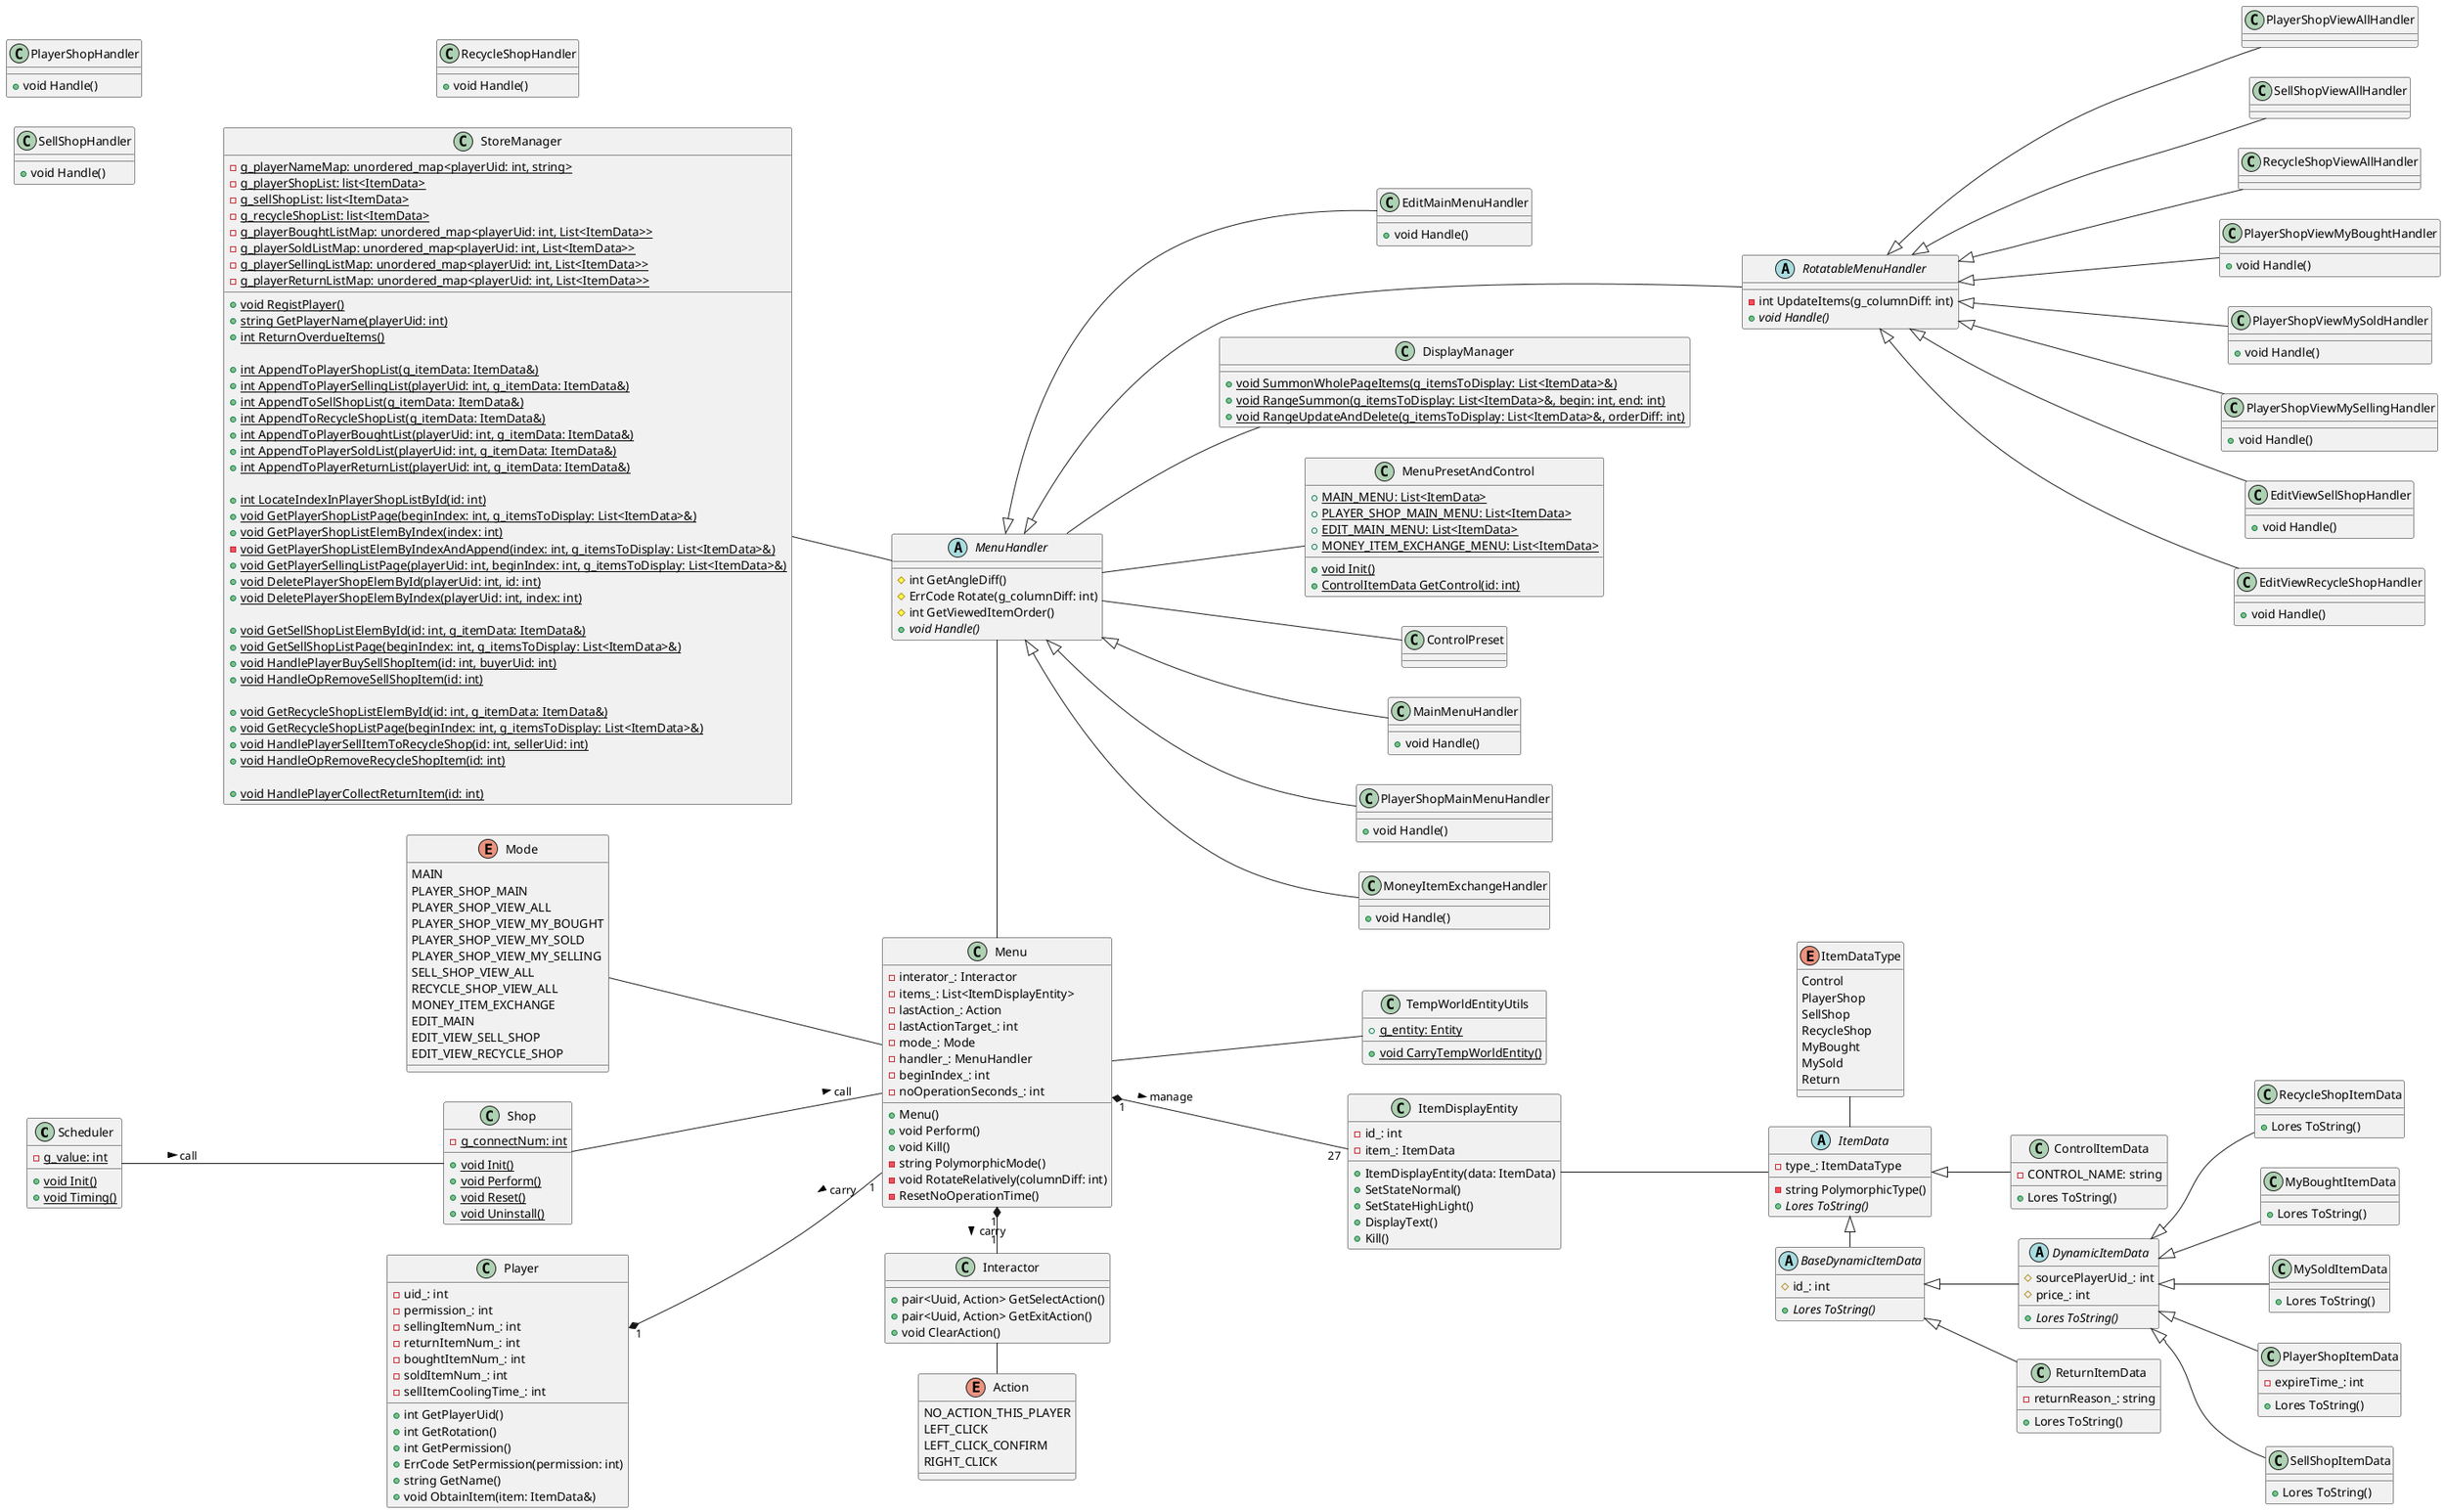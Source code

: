@startuml class diagram

left to right direction

class Scheduler {
   -g_value: int {static}

   +void Init() {static}
   +void Timing() {static}
}

class Shop {
   -g_connectNum: int {static}

   +void Init() {static}
   +void Perform() {static}
   +void Reset() {static}
   +void Uninstall() {static}
}
Scheduler -down- Shop : call >

class Menu {
   +Menu()
   +void Perform()
   +void Kill()
   -string PolymorphicMode()
   -void RotateRelatively(columnDiff: int)
   -ResetNoOperationTime()
   
   -interator_: Interactor
   -items_: List<ItemDisplayEntity>
   -lastAction_: Action
   -lastActionTarget_: int
   -mode_: Mode
   -handler_: MenuHandler
   -beginIndex_: int
   -noOperationSeconds_: int
}
Shop -down- Menu : call >
Menu -up- Mode

class TempWorldEntityUtils {
   +g_entity: Entity {static}

   +void CarryTempWorldEntity() {static}
}
TempWorldEntityUtils -up- Menu

enum Mode {
   MAIN
   PLAYER_SHOP_MAIN
   PLAYER_SHOP_VIEW_ALL
   PLAYER_SHOP_VIEW_MY_BOUGHT
   PLAYER_SHOP_VIEW_MY_SOLD
   PLAYER_SHOP_VIEW_MY_SELLING
   SELL_SHOP_VIEW_ALL
   RECYCLE_SHOP_VIEW_ALL
   MONEY_ITEM_EXCHANGE
   EDIT_MAIN
   EDIT_VIEW_SELL_SHOP
   EDIT_VIEW_RECYCLE_SHOP
}

abstract class MenuHandler {
   #int GetAngleDiff()
   #ErrCode Rotate(g_columnDiff: int)
   #int GetViewedItemOrder()
   +void Handle() {abstract}
}
MenuHandler -up- StoreManager
MenuHandler -down- DisplayManager
MenuHandler -down- MenuPresetAndControl
MenuHandler -down- ControlPreset
class MainMenuHandler {
   +void Handle()
}
class PlayerShopMainMenuHandler {
   +void Handle()
}
class PlayerShopHandler {
   +void Handle()
}
class PlayerShopViewMyBoughtHandler {
   +void Handle()
}
class PlayerShopViewMySoldHandler {
   +void Handle()
}
class PlayerShopViewMySellingHandler {
   +void Handle()
}
class SellShopHandler {
   +void Handle()
}
class RecycleShopHandler {
   +void Handle()
}
class MoneyItemExchangeHandler {
   +void Handle()
}
class EditMainMenuHandler {
   +void Handle()
}
class EditViewSellShopHandler {
   +void Handle()
}
class EditViewRecycleShopHandler {
   +void Handle()
}
abstract class RotatableMenuHandler {
   -int UpdateItems(g_columnDiff: int)
   +void Handle() {abstract}
}
Menu -left- MenuHandler
MenuHandler <|--- RotatableMenuHandler
MenuHandler <|-- MainMenuHandler
MenuHandler <|-- PlayerShopMainMenuHandler
MenuHandler <|-- EditMainMenuHandler
MenuHandler <|-- MoneyItemExchangeHandler
RotatableMenuHandler <|--- PlayerShopViewAllHandler
RotatableMenuHandler <|--- PlayerShopViewMyBoughtHandler
RotatableMenuHandler <|--- PlayerShopViewMySoldHandler
RotatableMenuHandler <|--- PlayerShopViewMySellingHandler
RotatableMenuHandler <|--- SellShopViewAllHandler
RotatableMenuHandler <|--- RecycleShopViewAllHandler
RotatableMenuHandler <|--- EditViewSellShopHandler
RotatableMenuHandler <|--- EditViewRecycleShopHandler

class Interactor {
   +pair<Uuid, Action> GetSelectAction()
   +pair<Uuid, Action> GetExitAction()
   +void ClearAction()
}
Menu "1" *-right- "1" Interactor : carry >
Interactor - Action

enum Action {
   NO_ACTION_THIS_PLAYER
   LEFT_CLICK
   LEFT_CLICK_CONFIRM
   RIGHT_CLICK
}

class Player {
   +int GetPlayerUid()
   +int GetRotation()
   +int GetPermission()
   +ErrCode SetPermission(permission: int)
   +string GetName()
   +void ObtainItem(item: ItemData&)

   -uid_: int
   -permission_: int
   -sellingItemNum_: int
   -returnItemNum_: int
   -boughtItemNum_: int
   -soldItemNum_: int
   -sellItemCoolingTime_: int
}
Player "1" *-- "1" Menu : < carry

class ItemDisplayEntity {
   -id_: int
   -item_: ItemData

   +ItemDisplayEntity(data: ItemData)
   +SetStateNormal()
   +SetStateHighLight()
   +DisplayText()
   +Kill()
}
Menu "1" *-- "27" ItemDisplayEntity : manage >

abstract class ItemData {
   -type_: ItemDataType

   -string PolymorphicType()
   +Lores ToString() {abstract}
}
ItemDisplayEntity -- ItemData
enum ItemDataType {
   Control
   PlayerShop
   SellShop
   RecycleShop
   MyBought
   MySold
   Return
}
ItemDataType -right- ItemData
class ControlItemData {
   -CONTROL_NAME: string

   +Lores ToString()
}
abstract class BaseDynamicItemData {
   #id_: int

   +Lores ToString() {abstract}
}
abstract class DynamicItemData {
   #sourcePlayerUid_: int
   #price_: int
   
   +Lores ToString() {abstract}
}
class ReturnItemData {
   -returnReason_: string

   +Lores ToString()
}
class PlayerShopItemData {
   -expireTime_: int

   +Lores ToString()
}
class SellShopItemData {
   +Lores ToString()
}
class RecycleShopItemData {
   +Lores ToString()
}
class MyBoughtItemData {
   +Lores ToString()
}
class MySoldItemData {
   +Lores ToString()
}
ItemData <|-down- ControlItemData
ItemData <|-right- BaseDynamicItemData
BaseDynamicItemData <|-down- ReturnItemData
BaseDynamicItemData <|-- DynamicItemData
DynamicItemData <|-- PlayerShopItemData
DynamicItemData <|-- SellShopItemData
DynamicItemData <|-- RecycleShopItemData
DynamicItemData <|-- MyBoughtItemData
DynamicItemData <|-- MySoldItemData

class DisplayManager {
   +void SummonWholePageItems(g_itemsToDisplay: List<ItemData>&) {static}
   +void RangeSummon(g_itemsToDisplay: List<ItemData>&, begin: int, end: int) {static}
   +void RangeUpdateAndDelete(g_itemsToDisplay: List<ItemData>&, orderDiff: int) {static}
}

class MenuPresetAndControl {
   +void Init() {static}
   +ControlItemData GetControl(id: int) {static}

   +MAIN_MENU: List<ItemData> {static}
   +PLAYER_SHOP_MAIN_MENU: List<ItemData> {static}
   +EDIT_MAIN_MENU: List<ItemData> {static}
   +MONEY_ITEM_EXCHANGE_MENU: List<ItemData> {static}
}

class StoreManager {
   -g_playerNameMap: unordered_map<playerUid: int, string> {static}
   -g_playerShopList: list<ItemData> {static}
   -g_sellShopList: list<ItemData> {static}
   -g_recycleShopList: list<ItemData> {static}
   -g_playerBoughtListMap: unordered_map<playerUid: int, List<ItemData>> {static}
   -g_playerSoldListMap: unordered_map<playerUid: int, List<ItemData>> {static}
   -g_playerSellingListMap: unordered_map<playerUid: int, List<ItemData>> {static}
   -g_playerReturnListMap: unordered_map<playerUid: int, List<ItemData>> {static}

   +void RegistPlayer() {static}
   +string GetPlayerName(playerUid: int) {static}
   +int ReturnOverdueItems() {static}

   +int AppendToPlayerShopList(g_itemData: ItemData&) {static}
   +int AppendToPlayerSellingList(playerUid: int, g_itemData: ItemData&) {static}
   +int AppendToSellShopList(g_itemData: ItemData&) {static}
   +int AppendToRecycleShopList(g_itemData: ItemData&) {static}
   +int AppendToPlayerBoughtList(playerUid: int, g_itemData: ItemData&) {static}
   +int AppendToPlayerSoldList(playerUid: int, g_itemData: ItemData&) {static}
   +int AppendToPlayerReturnList(playerUid: int, g_itemData: ItemData&) {static}

   +int LocateIndexInPlayerShopListById(id: int) {static}
   +void GetPlayerShopListPage(beginIndex: int, g_itemsToDisplay: List<ItemData>&) {static}
   +void GetPlayerShopListElemByIndex(index: int) {static}
   -void GetPlayerShopListElemByIndexAndAppend(index: int, g_itemsToDisplay: List<ItemData>&) {static}
   +void GetPlayerSellingListPage(playerUid: int, beginIndex: int, g_itemsToDisplay: List<ItemData>&) {static}
   +void DeletePlayerShopElemById(playerUid: int, id: int) {static}
   +void DeletePlayerShopElemByIndex(playerUid: int, index: int) {static}

   +void GetSellShopListElemById(id: int, g_itemData: ItemData&) {static}
   +void GetSellShopListPage(beginIndex: int, g_itemsToDisplay: List<ItemData>&) {static}
   +void HandlePlayerBuySellShopItem(id: int, buyerUid: int) {static}
   +void HandleOpRemoveSellShopItem(id: int) {static}

   +void GetRecycleShopListElemById(id: int, g_itemData: ItemData&) {static}
   +void GetRecycleShopListPage(beginIndex: int, g_itemsToDisplay: List<ItemData>&) {static}
   +void HandlePlayerSellItemToRecycleShop(id: int, sellerUid: int) {static}
   +void HandleOpRemoveRecycleShopItem(id: int) {static}
   
   +void HandlePlayerCollectReturnItem(id: int) {static}
}

@enduml